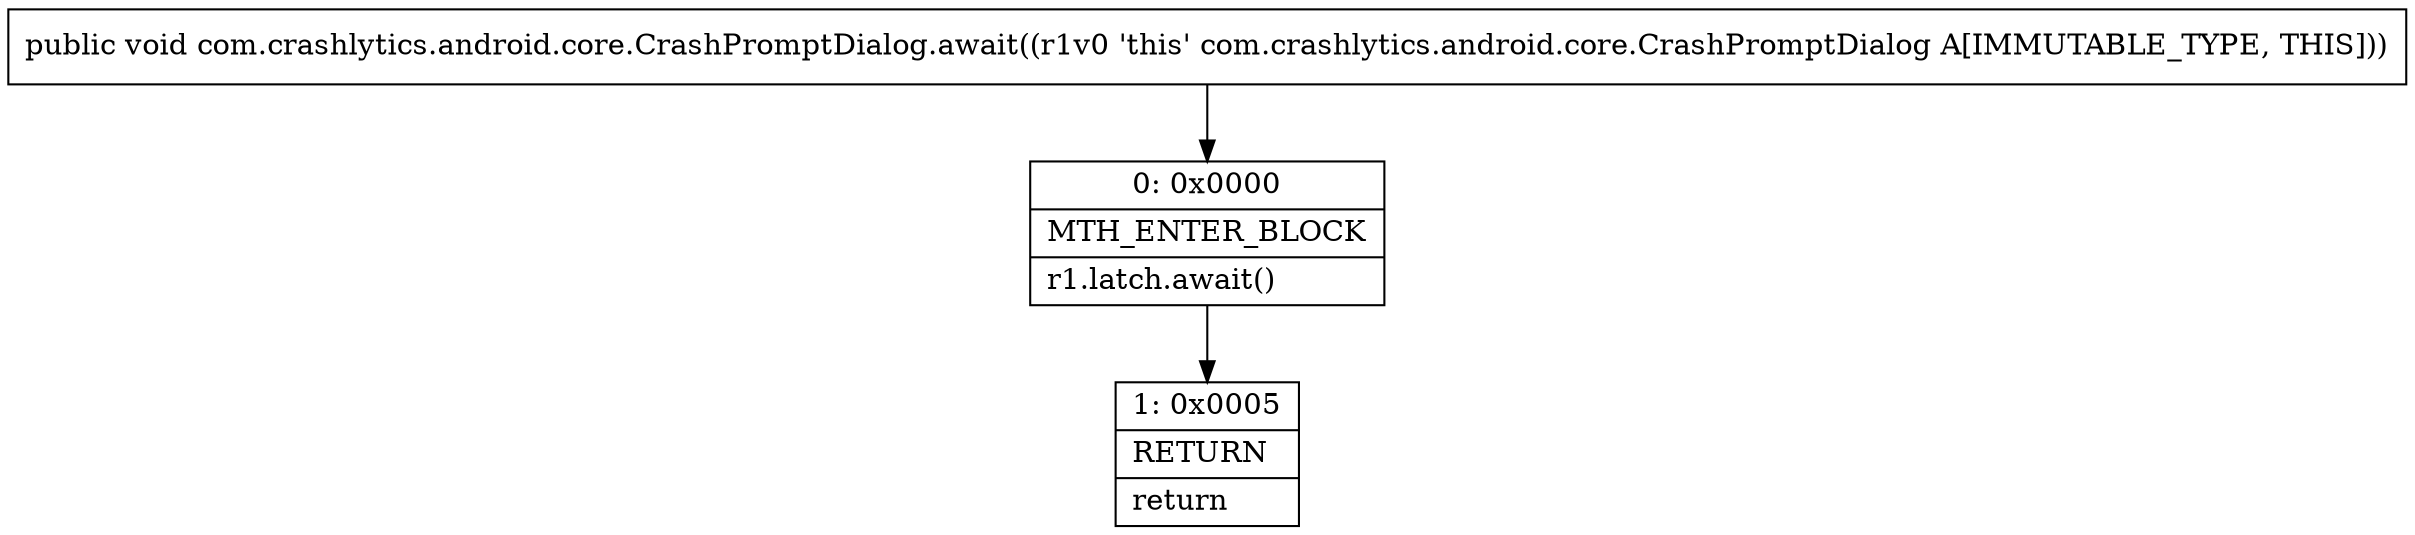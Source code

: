 digraph "CFG forcom.crashlytics.android.core.CrashPromptDialog.await()V" {
Node_0 [shape=record,label="{0\:\ 0x0000|MTH_ENTER_BLOCK\l|r1.latch.await()\l}"];
Node_1 [shape=record,label="{1\:\ 0x0005|RETURN\l|return\l}"];
MethodNode[shape=record,label="{public void com.crashlytics.android.core.CrashPromptDialog.await((r1v0 'this' com.crashlytics.android.core.CrashPromptDialog A[IMMUTABLE_TYPE, THIS])) }"];
MethodNode -> Node_0;
Node_0 -> Node_1;
}

